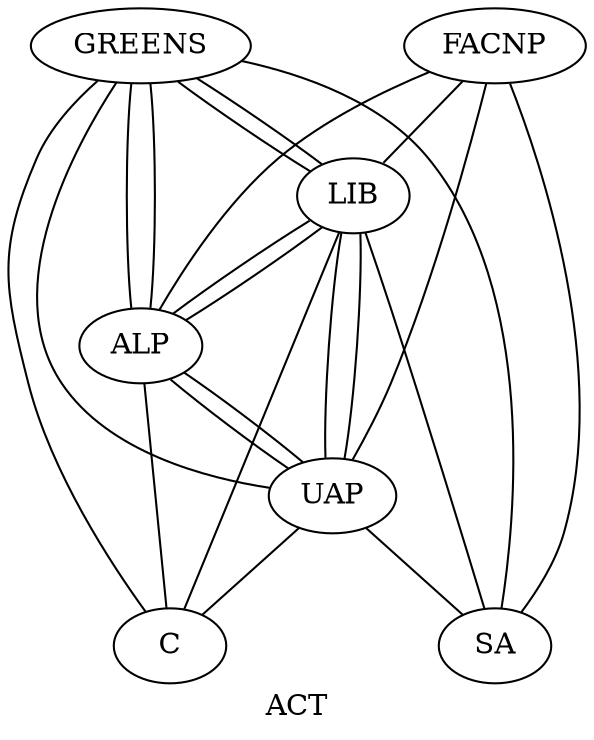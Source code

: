 graph G  {
    graph [label = "ACT"];
    GREENS [ pos = "0,0" ];
    LIB -- UAP;
    LIB -- SA;
    LIB -- C;
    LIB -- ALP;
    LIB -- GREENS;
    GREENS -- ALP;
    GREENS -- C;
    GREENS -- SA;
    GREENS -- UAP;
    GREENS -- LIB;
    FACNP -- LIB;
    FACNP -- UAP;
    FACNP -- SA;
    FACNP -- ALP;
    UAP -- LIB;
    UAP -- C;
    UAP -- SA;
    UAP -- ALP;
    ALP -- GREENS;
    ALP -- C;
    ALP -- UAP;
    ALP -- LIB;
}